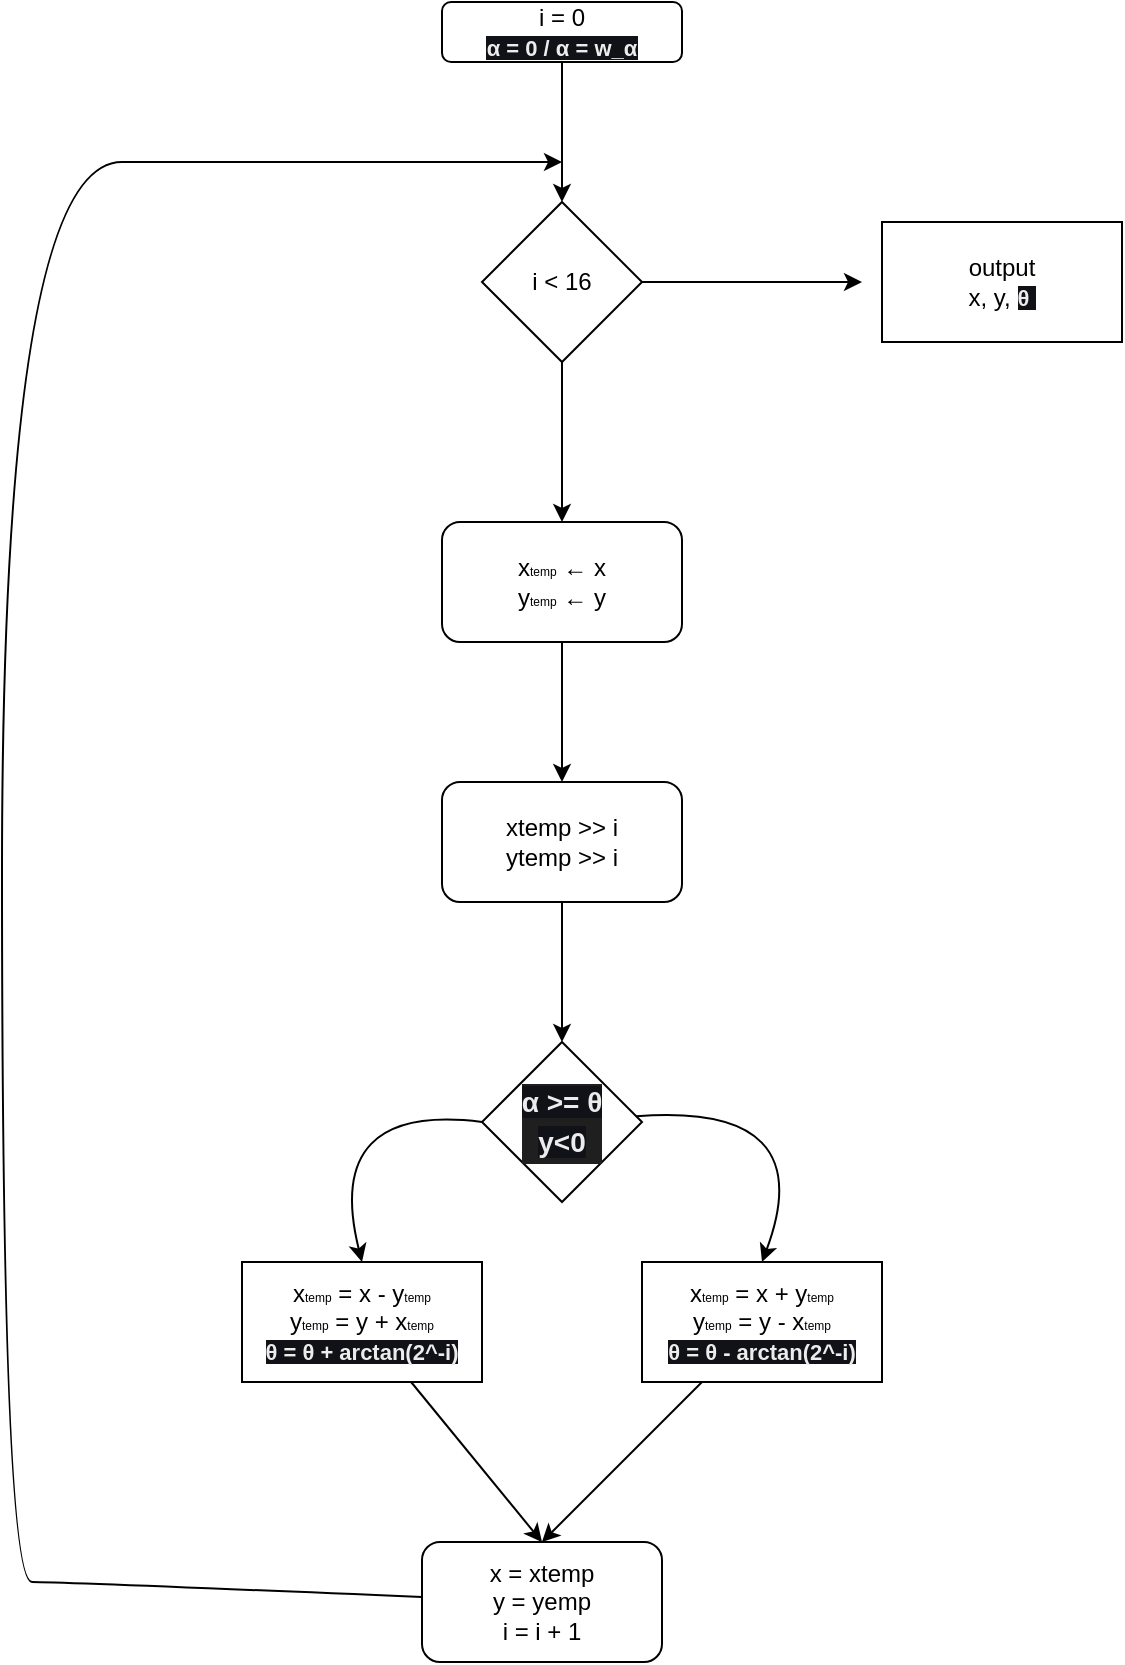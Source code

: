 <mxfile version="26.2.15">
  <diagram name="Page-1" id="idzGXTkh9R11nrOlfFmn">
    <mxGraphModel dx="643" dy="424" grid="1" gridSize="10" guides="1" tooltips="1" connect="1" arrows="1" fold="1" page="1" pageScale="1" pageWidth="850" pageHeight="1100" math="0" shadow="0">
      <root>
        <mxCell id="0" />
        <mxCell id="1" parent="0" />
        <mxCell id="4q17OMFUG6_ARWmdLW-r-3" value="i = 0&lt;div&gt;&lt;font style=&quot;font-size: 11px;&quot;&gt;&lt;b style=&quot;color: rgb(236, 236, 236); font-family: &amp;quot;Google Sans&amp;quot;, Arial, sans-serif; text-align: start; background-color: rgb(16, 18, 24);&quot;&gt;α = 0 /&amp;nbsp;&lt;/b&gt;&lt;b style=&quot;color: rgb(236, 236, 236); font-family: &amp;quot;Google Sans&amp;quot;, Arial, sans-serif; text-align: start; background-color: rgb(16, 18, 24);&quot;&gt;α = w_&lt;/b&gt;&lt;b style=&quot;color: rgb(236, 236, 236); font-family: &amp;quot;Google Sans&amp;quot;, Arial, sans-serif; text-align: start; background-color: rgb(16, 18, 24);&quot;&gt;α&lt;/b&gt;&lt;/font&gt;&lt;/div&gt;" style="rounded=1;whiteSpace=wrap;html=1;" vertex="1" parent="1">
          <mxGeometry x="300" y="200" width="120" height="30" as="geometry" />
        </mxCell>
        <mxCell id="4q17OMFUG6_ARWmdLW-r-4" value="i &amp;lt; 16" style="rhombus;whiteSpace=wrap;html=1;" vertex="1" parent="1">
          <mxGeometry x="320" y="300" width="80" height="80" as="geometry" />
        </mxCell>
        <mxCell id="4q17OMFUG6_ARWmdLW-r-5" value="" style="curved=1;endArrow=classic;html=1;rounded=0;entryX=0.5;entryY=0;entryDx=0;entryDy=0;" edge="1" parent="1" source="4q17OMFUG6_ARWmdLW-r-4" target="4q17OMFUG6_ARWmdLW-r-6">
          <mxGeometry width="50" height="50" relative="1" as="geometry">
            <mxPoint x="360" y="430" as="sourcePoint" />
            <mxPoint x="360" y="450.711" as="targetPoint" />
          </mxGeometry>
        </mxCell>
        <mxCell id="4q17OMFUG6_ARWmdLW-r-6" value="&lt;div&gt;&lt;span style=&quot;background-color: transparent; color: light-dark(rgb(0, 0, 0), rgb(255, 255, 255));&quot;&gt;x&lt;/span&gt;&lt;font style=&quot;background-color: transparent; color: light-dark(rgb(0, 0, 0), rgb(255, 255, 255)); font-size: 6px;&quot;&gt;temp&lt;/font&gt;&lt;span style=&quot;background-color: transparent; color: light-dark(rgb(0, 0, 0), rgb(255, 255, 255));&quot;&gt;&amp;nbsp;← x&lt;/span&gt;&lt;/div&gt;&lt;div&gt;y&lt;font style=&quot;font-size: 6px;&quot;&gt;temp&lt;/font&gt;&amp;nbsp;← y&lt;/div&gt;" style="rounded=1;whiteSpace=wrap;html=1;" vertex="1" parent="1">
          <mxGeometry x="300" y="460" width="120" height="60" as="geometry" />
        </mxCell>
        <mxCell id="4q17OMFUG6_ARWmdLW-r-7" value="xtemp &amp;gt;&amp;gt; i&lt;div&gt;ytemp &amp;gt;&amp;gt; i&lt;/div&gt;" style="rounded=1;whiteSpace=wrap;html=1;" vertex="1" parent="1">
          <mxGeometry x="300" y="590" width="120" height="60" as="geometry" />
        </mxCell>
        <mxCell id="4q17OMFUG6_ARWmdLW-r-8" value="&lt;div style=&quot;color: rgb(204, 204, 204); background-color: rgb(31, 31, 31); font-family: Consolas, &amp;quot;Courier New&amp;quot;, monospace; font-size: 14px; line-height: 19px; white-space: pre;&quot;&gt;&lt;b style=&quot;color: rgb(236, 236, 236); font-family: &amp;quot;Google Sans&amp;quot;, Arial, sans-serif; text-align: start; white-space: normal; background-color: rgb(16, 18, 24);&quot;&gt;α &amp;gt;=&amp;nbsp;&lt;/b&gt;&lt;b style=&quot;white-space: normal; color: rgb(236, 236, 236); font-family: &amp;quot;Google Sans&amp;quot;, Arial, sans-serif; text-align: start; background-color: rgb(16, 18, 24);&quot;&gt;θ&lt;/b&gt;&lt;/div&gt;&lt;div style=&quot;color: rgb(204, 204, 204); background-color: rgb(31, 31, 31); font-family: Consolas, &amp;quot;Courier New&amp;quot;, monospace; font-size: 14px; line-height: 19px; white-space: pre;&quot;&gt;&lt;b style=&quot;white-space: normal; color: rgb(236, 236, 236); font-family: &amp;quot;Google Sans&amp;quot;, Arial, sans-serif; text-align: start; background-color: rgb(16, 18, 24);&quot;&gt;y&amp;lt;0&lt;/b&gt;&lt;/div&gt;" style="rhombus;whiteSpace=wrap;html=1;" vertex="1" parent="1">
          <mxGeometry x="320" y="720" width="80" height="80" as="geometry" />
        </mxCell>
        <mxCell id="4q17OMFUG6_ARWmdLW-r-9" value="x&lt;font style=&quot;font-size: 6px;&quot;&gt;temp&lt;/font&gt; = x - y&lt;span style=&quot;font-size: 6px;&quot;&gt;temp&lt;/span&gt;&lt;div&gt;y&lt;span style=&quot;font-size: 6px;&quot;&gt;temp&lt;/span&gt;&amp;nbsp;= y + x&lt;span style=&quot;font-size: 6px; background-color: transparent; color: light-dark(rgb(0, 0, 0), rgb(255, 255, 255));&quot;&gt;temp&lt;/span&gt;&lt;/div&gt;&lt;div&gt;&lt;font style=&quot;font-size: 11px;&quot;&gt;&lt;b style=&quot;color: rgb(236, 236, 236); font-family: &amp;quot;Google Sans&amp;quot;, Arial, sans-serif; text-align: start; background-color: rgb(16, 18, 24);&quot;&gt;θ =&amp;nbsp;&lt;/b&gt;&lt;b style=&quot;color: rgb(236, 236, 236); font-family: &amp;quot;Google Sans&amp;quot;, Arial, sans-serif; text-align: start; background-color: rgb(16, 18, 24);&quot;&gt;θ + arctan(2^-i)&lt;/b&gt;&lt;/font&gt;&lt;/div&gt;" style="rounded=0;whiteSpace=wrap;html=1;" vertex="1" parent="1">
          <mxGeometry x="200" y="830" width="120" height="60" as="geometry" />
        </mxCell>
        <mxCell id="4q17OMFUG6_ARWmdLW-r-10" value="x&lt;span style=&quot;font-size: 6px;&quot;&gt;temp&lt;/span&gt;&amp;nbsp;= x + y&lt;span style=&quot;font-size: 6px;&quot;&gt;temp&lt;/span&gt;&lt;div&gt;y&lt;span style=&quot;font-size: 6px;&quot;&gt;temp&lt;/span&gt;&amp;nbsp;= y - x&lt;span style=&quot;font-size: 6px; background-color: transparent; color: light-dark(rgb(0, 0, 0), rgb(255, 255, 255));&quot;&gt;temp&lt;/span&gt;&lt;/div&gt;&lt;div&gt;&lt;font style=&quot;font-size: 11px;&quot;&gt;&lt;b style=&quot;color: rgb(236, 236, 236); font-family: &amp;quot;Google Sans&amp;quot;, Arial, sans-serif; text-align: start; background-color: rgb(16, 18, 24);&quot;&gt;θ =&amp;nbsp;&lt;/b&gt;&lt;b style=&quot;color: rgb(236, 236, 236); font-family: &amp;quot;Google Sans&amp;quot;, Arial, sans-serif; text-align: start; background-color: rgb(16, 18, 24);&quot;&gt;θ - arctan(2^-i)&lt;/b&gt;&lt;/font&gt;&lt;/div&gt;" style="rounded=0;whiteSpace=wrap;html=1;" vertex="1" parent="1">
          <mxGeometry x="400" y="830" width="120" height="60" as="geometry" />
        </mxCell>
        <mxCell id="4q17OMFUG6_ARWmdLW-r-11" value="x = xtemp&lt;div&gt;y = yemp&lt;/div&gt;&lt;div&gt;i = i + 1&lt;/div&gt;" style="rounded=1;whiteSpace=wrap;html=1;" vertex="1" parent="1">
          <mxGeometry x="290" y="970" width="120" height="60" as="geometry" />
        </mxCell>
        <mxCell id="4q17OMFUG6_ARWmdLW-r-12" value="" style="curved=1;endArrow=classic;html=1;rounded=0;entryX=0.5;entryY=0;entryDx=0;entryDy=0;" edge="1" parent="1" source="4q17OMFUG6_ARWmdLW-r-3" target="4q17OMFUG6_ARWmdLW-r-4">
          <mxGeometry width="50" height="50" relative="1" as="geometry">
            <mxPoint x="360" y="280" as="sourcePoint" />
            <mxPoint x="360" y="300.711" as="targetPoint" />
          </mxGeometry>
        </mxCell>
        <mxCell id="4q17OMFUG6_ARWmdLW-r-16" value="" style="curved=1;endArrow=classic;html=1;rounded=0;entryX=0.5;entryY=0;entryDx=0;entryDy=0;" edge="1" parent="1" source="4q17OMFUG6_ARWmdLW-r-6" target="4q17OMFUG6_ARWmdLW-r-7">
          <mxGeometry width="50" height="50" relative="1" as="geometry">
            <mxPoint x="360" y="570" as="sourcePoint" />
            <mxPoint x="360" y="590.711" as="targetPoint" />
          </mxGeometry>
        </mxCell>
        <mxCell id="4q17OMFUG6_ARWmdLW-r-17" value="" style="curved=1;endArrow=classic;html=1;rounded=0;entryX=0.5;entryY=0;entryDx=0;entryDy=0;" edge="1" parent="1" source="4q17OMFUG6_ARWmdLW-r-7" target="4q17OMFUG6_ARWmdLW-r-8">
          <mxGeometry width="50" height="50" relative="1" as="geometry">
            <mxPoint x="360" y="700" as="sourcePoint" />
            <mxPoint x="360" y="720.711" as="targetPoint" />
          </mxGeometry>
        </mxCell>
        <mxCell id="4q17OMFUG6_ARWmdLW-r-18" value="" style="curved=1;endArrow=classic;html=1;rounded=0;entryX=0.5;entryY=0;entryDx=0;entryDy=0;exitX=0;exitY=0.5;exitDx=0;exitDy=0;" edge="1" parent="1" source="4q17OMFUG6_ARWmdLW-r-8" target="4q17OMFUG6_ARWmdLW-r-9">
          <mxGeometry width="50" height="50" relative="1" as="geometry">
            <mxPoint x="249.289" y="810" as="sourcePoint" />
            <mxPoint x="249.289" y="760" as="targetPoint" />
            <Array as="points">
              <mxPoint x="240" y="750" />
            </Array>
          </mxGeometry>
        </mxCell>
        <mxCell id="4q17OMFUG6_ARWmdLW-r-19" value="" style="curved=1;endArrow=classic;html=1;rounded=0;entryX=0.5;entryY=0;entryDx=0;entryDy=0;" edge="1" parent="1" source="4q17OMFUG6_ARWmdLW-r-8" target="4q17OMFUG6_ARWmdLW-r-10">
          <mxGeometry width="50" height="50" relative="1" as="geometry">
            <mxPoint x="400" y="810" as="sourcePoint" />
            <mxPoint x="470.711" y="760" as="targetPoint" />
            <Array as="points">
              <mxPoint x="490" y="750" />
            </Array>
          </mxGeometry>
        </mxCell>
        <mxCell id="4q17OMFUG6_ARWmdLW-r-20" value="" style="curved=1;endArrow=classic;html=1;rounded=0;entryX=0.5;entryY=0;entryDx=0;entryDy=0;" edge="1" parent="1" source="4q17OMFUG6_ARWmdLW-r-9" target="4q17OMFUG6_ARWmdLW-r-11">
          <mxGeometry width="50" height="50" relative="1" as="geometry">
            <mxPoint x="260" y="940" as="sourcePoint" />
            <mxPoint x="260" y="960.711" as="targetPoint" />
          </mxGeometry>
        </mxCell>
        <mxCell id="4q17OMFUG6_ARWmdLW-r-21" value="" style="curved=1;endArrow=classic;html=1;rounded=0;entryX=0.5;entryY=0;entryDx=0;entryDy=0;" edge="1" parent="1" source="4q17OMFUG6_ARWmdLW-r-10" target="4q17OMFUG6_ARWmdLW-r-11">
          <mxGeometry width="50" height="50" relative="1" as="geometry">
            <mxPoint x="460" y="940" as="sourcePoint" />
            <mxPoint x="460" y="960.711" as="targetPoint" />
          </mxGeometry>
        </mxCell>
        <mxCell id="4q17OMFUG6_ARWmdLW-r-22" value="" style="curved=1;endArrow=classic;html=1;rounded=0;" edge="1" parent="1" source="4q17OMFUG6_ARWmdLW-r-11">
          <mxGeometry width="50" height="50" relative="1" as="geometry">
            <mxPoint x="360" y="1080" as="sourcePoint" />
            <mxPoint x="360" y="280" as="targetPoint" />
            <Array as="points">
              <mxPoint x="110" y="990" />
              <mxPoint x="80" y="990" />
              <mxPoint x="80" y="280" />
              <mxPoint x="200" y="280" />
            </Array>
          </mxGeometry>
        </mxCell>
        <mxCell id="4q17OMFUG6_ARWmdLW-r-24" value="" style="curved=1;endArrow=classic;html=1;rounded=0;" edge="1" parent="1" source="4q17OMFUG6_ARWmdLW-r-4">
          <mxGeometry width="50" height="50" relative="1" as="geometry">
            <mxPoint x="400" y="390" as="sourcePoint" />
            <mxPoint x="510" y="340" as="targetPoint" />
          </mxGeometry>
        </mxCell>
        <mxCell id="4q17OMFUG6_ARWmdLW-r-25" value="output&lt;div&gt;x, y,&amp;nbsp;&lt;b style=&quot;font-size: 11px; color: rgb(236, 236, 236); font-family: &amp;quot;Google Sans&amp;quot;, Arial, sans-serif; text-align: start; background-color: rgb(16, 18, 24);&quot;&gt;θ&amp;nbsp;&lt;/b&gt;&lt;/div&gt;" style="rounded=0;whiteSpace=wrap;html=1;" vertex="1" parent="1">
          <mxGeometry x="520" y="310" width="120" height="60" as="geometry" />
        </mxCell>
      </root>
    </mxGraphModel>
  </diagram>
</mxfile>
